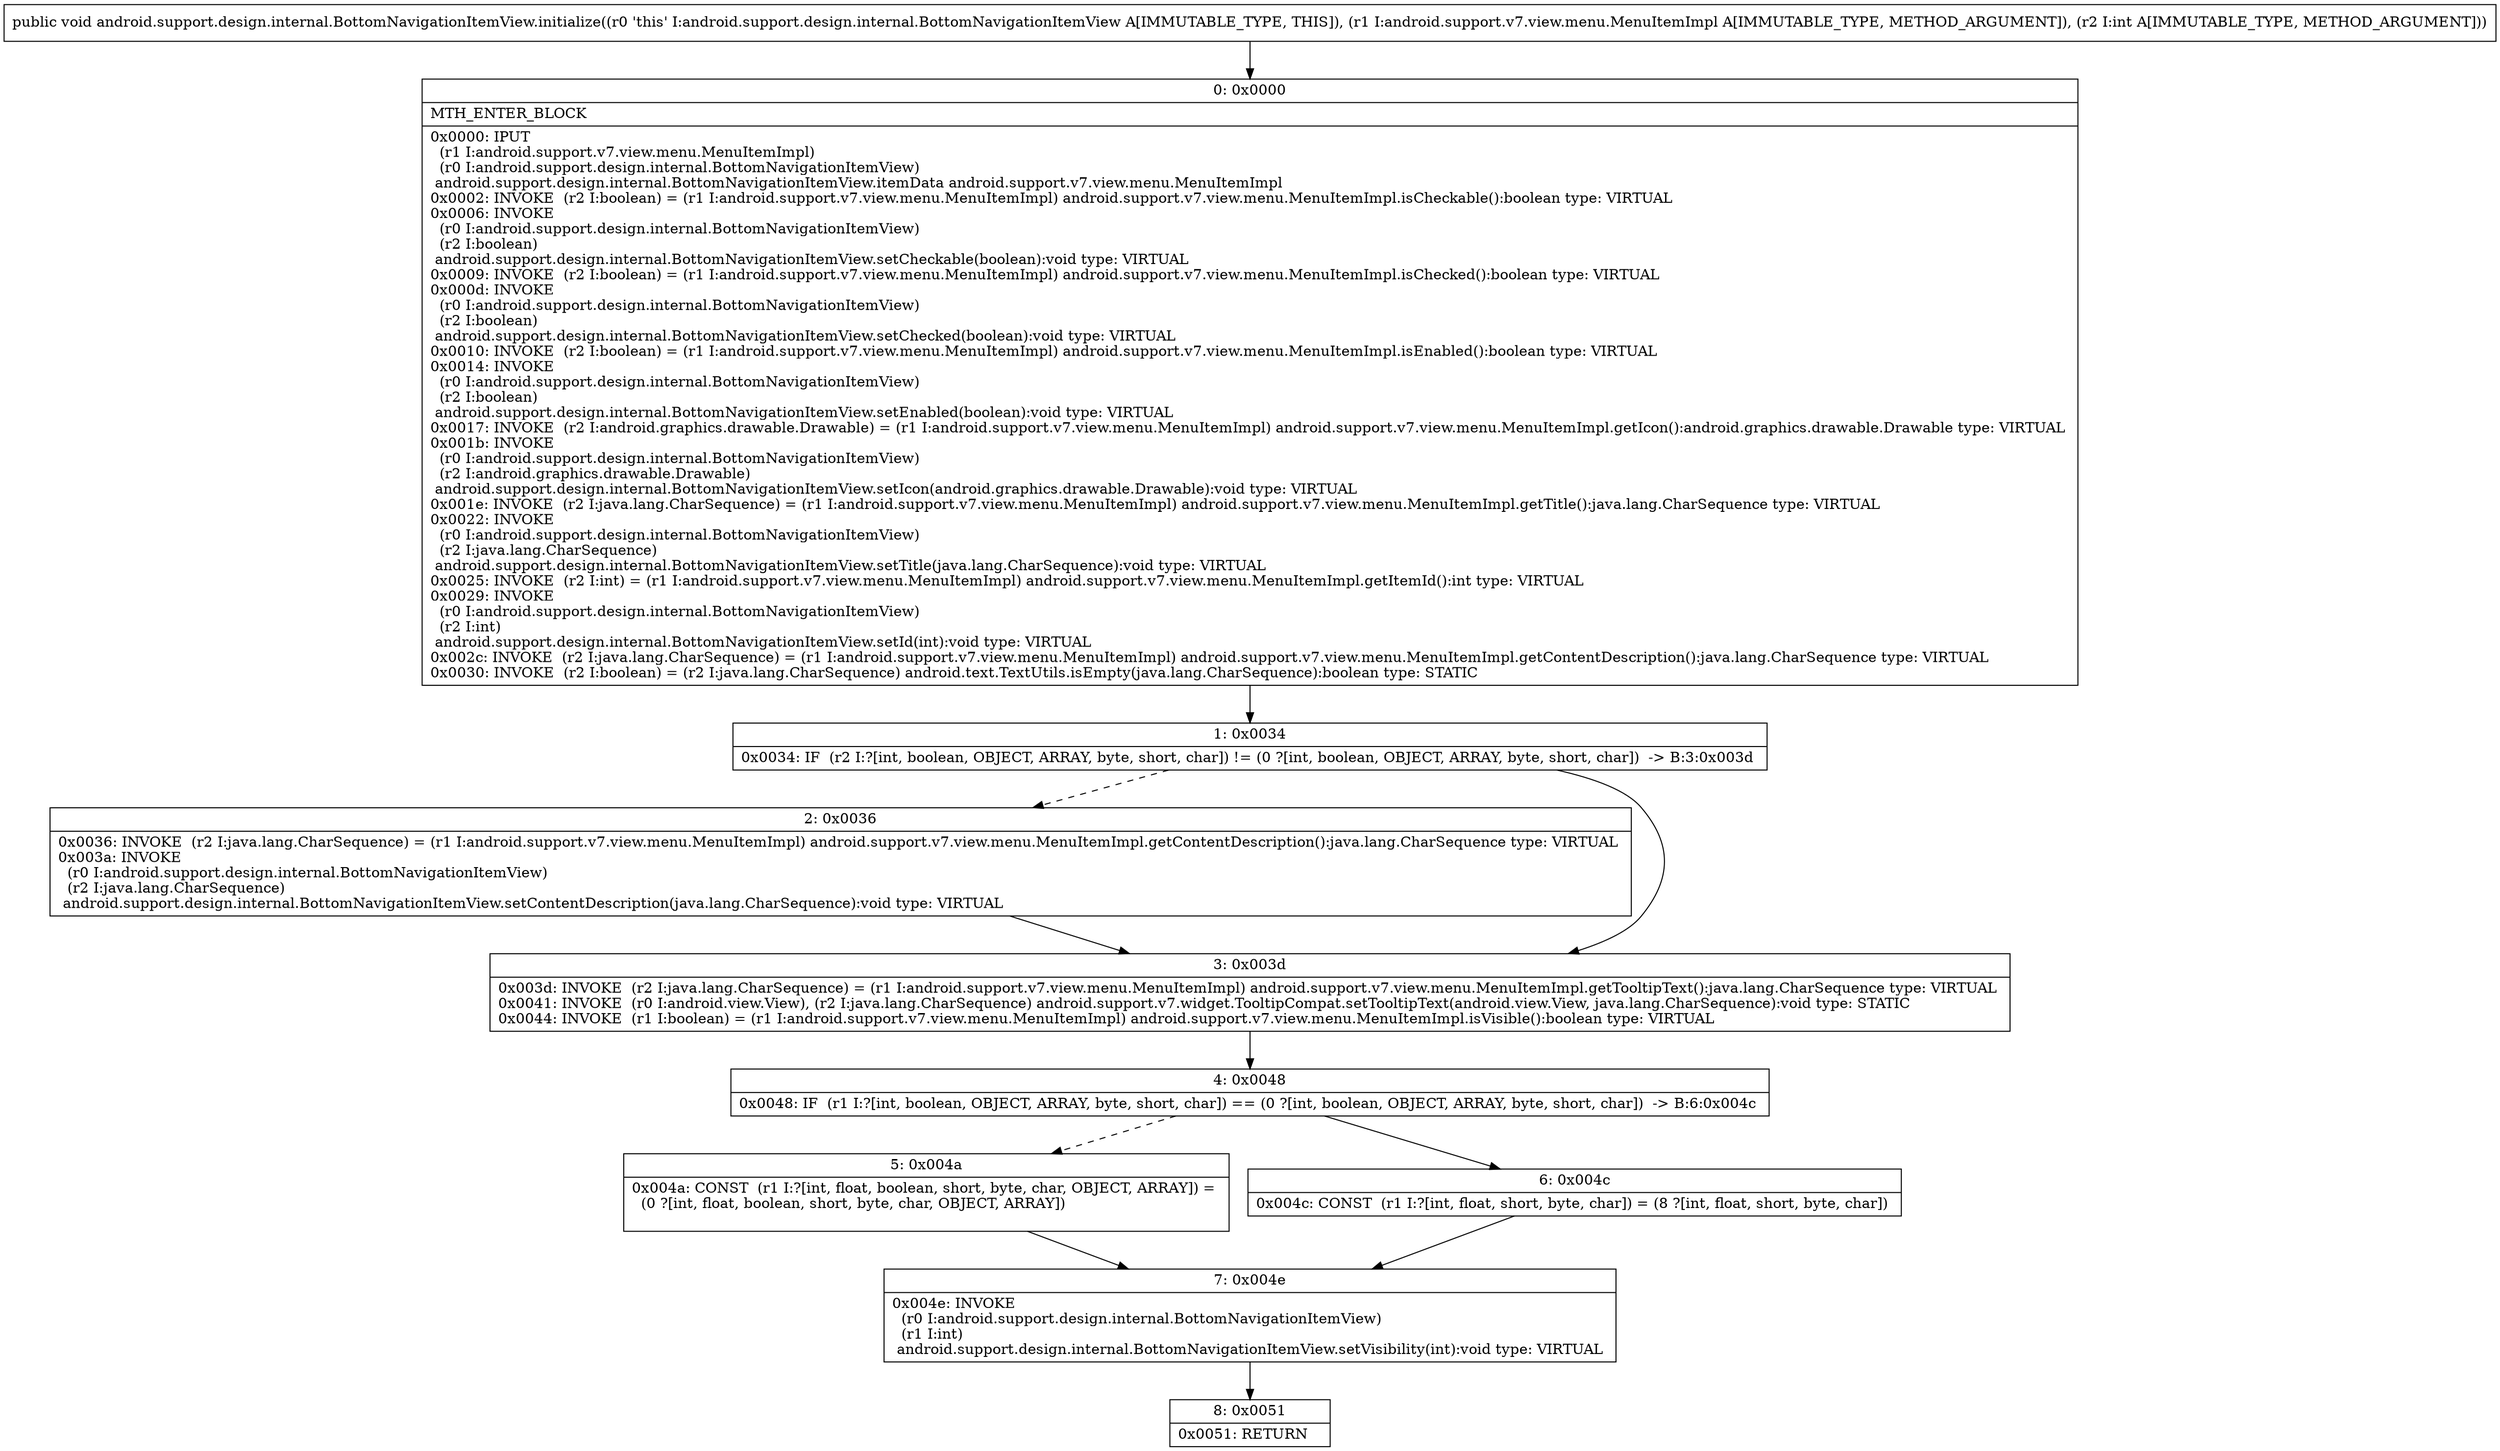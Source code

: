 digraph "CFG forandroid.support.design.internal.BottomNavigationItemView.initialize(Landroid\/support\/v7\/view\/menu\/MenuItemImpl;I)V" {
Node_0 [shape=record,label="{0\:\ 0x0000|MTH_ENTER_BLOCK\l|0x0000: IPUT  \l  (r1 I:android.support.v7.view.menu.MenuItemImpl)\l  (r0 I:android.support.design.internal.BottomNavigationItemView)\l android.support.design.internal.BottomNavigationItemView.itemData android.support.v7.view.menu.MenuItemImpl \l0x0002: INVOKE  (r2 I:boolean) = (r1 I:android.support.v7.view.menu.MenuItemImpl) android.support.v7.view.menu.MenuItemImpl.isCheckable():boolean type: VIRTUAL \l0x0006: INVOKE  \l  (r0 I:android.support.design.internal.BottomNavigationItemView)\l  (r2 I:boolean)\l android.support.design.internal.BottomNavigationItemView.setCheckable(boolean):void type: VIRTUAL \l0x0009: INVOKE  (r2 I:boolean) = (r1 I:android.support.v7.view.menu.MenuItemImpl) android.support.v7.view.menu.MenuItemImpl.isChecked():boolean type: VIRTUAL \l0x000d: INVOKE  \l  (r0 I:android.support.design.internal.BottomNavigationItemView)\l  (r2 I:boolean)\l android.support.design.internal.BottomNavigationItemView.setChecked(boolean):void type: VIRTUAL \l0x0010: INVOKE  (r2 I:boolean) = (r1 I:android.support.v7.view.menu.MenuItemImpl) android.support.v7.view.menu.MenuItemImpl.isEnabled():boolean type: VIRTUAL \l0x0014: INVOKE  \l  (r0 I:android.support.design.internal.BottomNavigationItemView)\l  (r2 I:boolean)\l android.support.design.internal.BottomNavigationItemView.setEnabled(boolean):void type: VIRTUAL \l0x0017: INVOKE  (r2 I:android.graphics.drawable.Drawable) = (r1 I:android.support.v7.view.menu.MenuItemImpl) android.support.v7.view.menu.MenuItemImpl.getIcon():android.graphics.drawable.Drawable type: VIRTUAL \l0x001b: INVOKE  \l  (r0 I:android.support.design.internal.BottomNavigationItemView)\l  (r2 I:android.graphics.drawable.Drawable)\l android.support.design.internal.BottomNavigationItemView.setIcon(android.graphics.drawable.Drawable):void type: VIRTUAL \l0x001e: INVOKE  (r2 I:java.lang.CharSequence) = (r1 I:android.support.v7.view.menu.MenuItemImpl) android.support.v7.view.menu.MenuItemImpl.getTitle():java.lang.CharSequence type: VIRTUAL \l0x0022: INVOKE  \l  (r0 I:android.support.design.internal.BottomNavigationItemView)\l  (r2 I:java.lang.CharSequence)\l android.support.design.internal.BottomNavigationItemView.setTitle(java.lang.CharSequence):void type: VIRTUAL \l0x0025: INVOKE  (r2 I:int) = (r1 I:android.support.v7.view.menu.MenuItemImpl) android.support.v7.view.menu.MenuItemImpl.getItemId():int type: VIRTUAL \l0x0029: INVOKE  \l  (r0 I:android.support.design.internal.BottomNavigationItemView)\l  (r2 I:int)\l android.support.design.internal.BottomNavigationItemView.setId(int):void type: VIRTUAL \l0x002c: INVOKE  (r2 I:java.lang.CharSequence) = (r1 I:android.support.v7.view.menu.MenuItemImpl) android.support.v7.view.menu.MenuItemImpl.getContentDescription():java.lang.CharSequence type: VIRTUAL \l0x0030: INVOKE  (r2 I:boolean) = (r2 I:java.lang.CharSequence) android.text.TextUtils.isEmpty(java.lang.CharSequence):boolean type: STATIC \l}"];
Node_1 [shape=record,label="{1\:\ 0x0034|0x0034: IF  (r2 I:?[int, boolean, OBJECT, ARRAY, byte, short, char]) != (0 ?[int, boolean, OBJECT, ARRAY, byte, short, char])  \-\> B:3:0x003d \l}"];
Node_2 [shape=record,label="{2\:\ 0x0036|0x0036: INVOKE  (r2 I:java.lang.CharSequence) = (r1 I:android.support.v7.view.menu.MenuItemImpl) android.support.v7.view.menu.MenuItemImpl.getContentDescription():java.lang.CharSequence type: VIRTUAL \l0x003a: INVOKE  \l  (r0 I:android.support.design.internal.BottomNavigationItemView)\l  (r2 I:java.lang.CharSequence)\l android.support.design.internal.BottomNavigationItemView.setContentDescription(java.lang.CharSequence):void type: VIRTUAL \l}"];
Node_3 [shape=record,label="{3\:\ 0x003d|0x003d: INVOKE  (r2 I:java.lang.CharSequence) = (r1 I:android.support.v7.view.menu.MenuItemImpl) android.support.v7.view.menu.MenuItemImpl.getTooltipText():java.lang.CharSequence type: VIRTUAL \l0x0041: INVOKE  (r0 I:android.view.View), (r2 I:java.lang.CharSequence) android.support.v7.widget.TooltipCompat.setTooltipText(android.view.View, java.lang.CharSequence):void type: STATIC \l0x0044: INVOKE  (r1 I:boolean) = (r1 I:android.support.v7.view.menu.MenuItemImpl) android.support.v7.view.menu.MenuItemImpl.isVisible():boolean type: VIRTUAL \l}"];
Node_4 [shape=record,label="{4\:\ 0x0048|0x0048: IF  (r1 I:?[int, boolean, OBJECT, ARRAY, byte, short, char]) == (0 ?[int, boolean, OBJECT, ARRAY, byte, short, char])  \-\> B:6:0x004c \l}"];
Node_5 [shape=record,label="{5\:\ 0x004a|0x004a: CONST  (r1 I:?[int, float, boolean, short, byte, char, OBJECT, ARRAY]) = \l  (0 ?[int, float, boolean, short, byte, char, OBJECT, ARRAY])\l \l}"];
Node_6 [shape=record,label="{6\:\ 0x004c|0x004c: CONST  (r1 I:?[int, float, short, byte, char]) = (8 ?[int, float, short, byte, char]) \l}"];
Node_7 [shape=record,label="{7\:\ 0x004e|0x004e: INVOKE  \l  (r0 I:android.support.design.internal.BottomNavigationItemView)\l  (r1 I:int)\l android.support.design.internal.BottomNavigationItemView.setVisibility(int):void type: VIRTUAL \l}"];
Node_8 [shape=record,label="{8\:\ 0x0051|0x0051: RETURN   \l}"];
MethodNode[shape=record,label="{public void android.support.design.internal.BottomNavigationItemView.initialize((r0 'this' I:android.support.design.internal.BottomNavigationItemView A[IMMUTABLE_TYPE, THIS]), (r1 I:android.support.v7.view.menu.MenuItemImpl A[IMMUTABLE_TYPE, METHOD_ARGUMENT]), (r2 I:int A[IMMUTABLE_TYPE, METHOD_ARGUMENT])) }"];
MethodNode -> Node_0;
Node_0 -> Node_1;
Node_1 -> Node_2[style=dashed];
Node_1 -> Node_3;
Node_2 -> Node_3;
Node_3 -> Node_4;
Node_4 -> Node_5[style=dashed];
Node_4 -> Node_6;
Node_5 -> Node_7;
Node_6 -> Node_7;
Node_7 -> Node_8;
}

